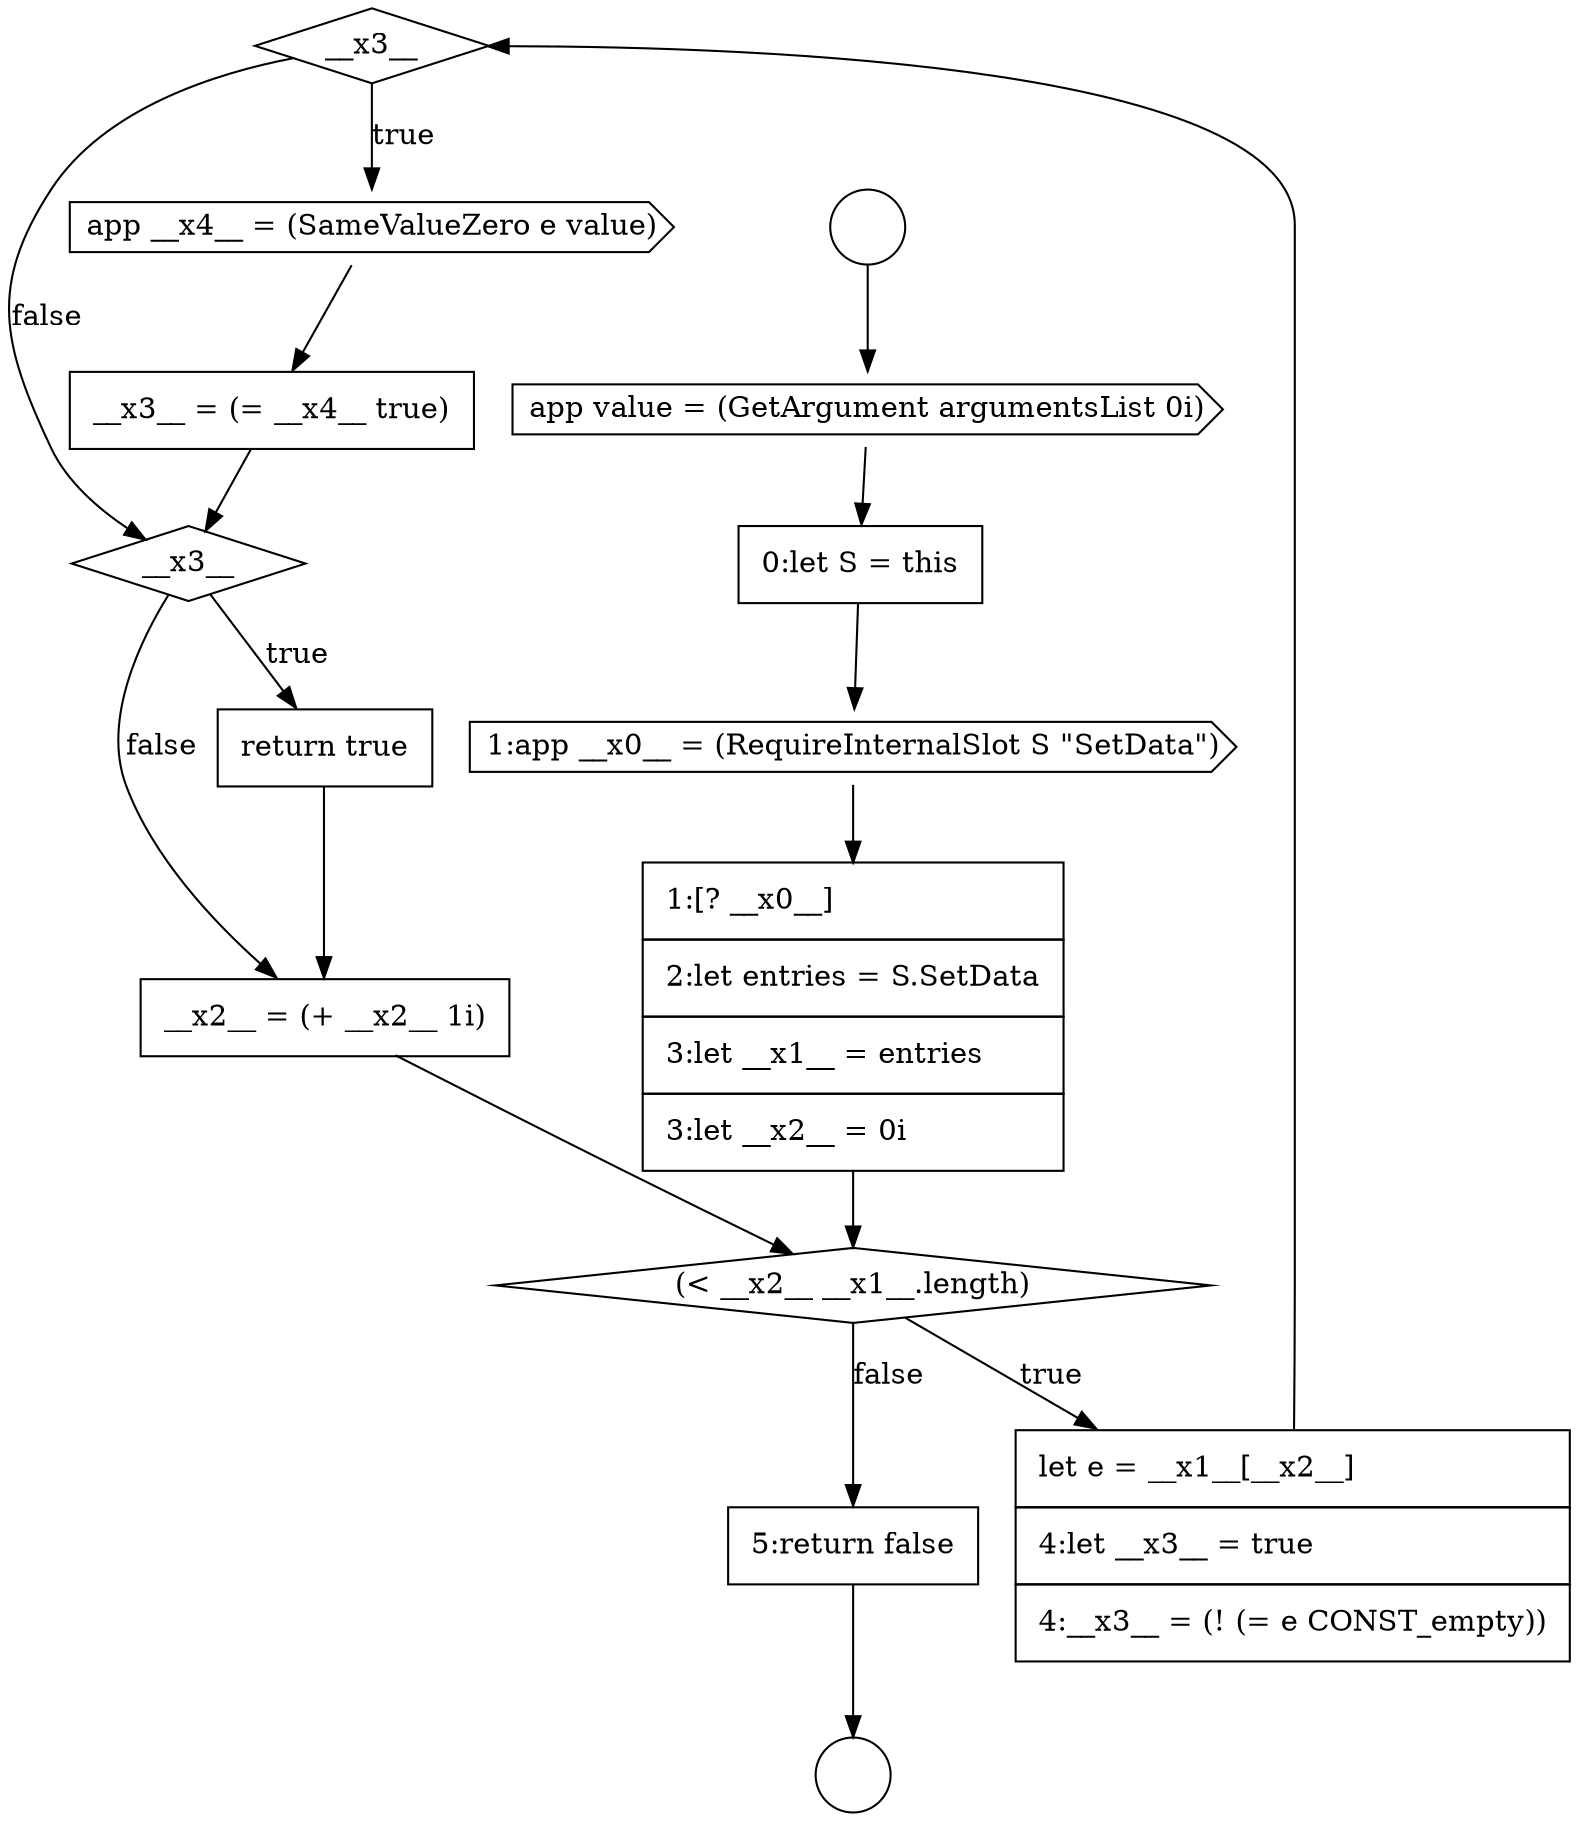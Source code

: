 digraph {
  node17257 [shape=diamond, label=<<font color="black">__x3__</font>> color="black" fillcolor="white" style=filled]
  node17254 [shape=none, margin=0, label=<<font color="black">
    <table border="0" cellborder="1" cellspacing="0" cellpadding="10">
      <tr><td align="left">1:[? __x0__]</td></tr>
      <tr><td align="left">2:let entries = S.SetData</td></tr>
      <tr><td align="left">3:let __x1__ = entries</td></tr>
      <tr><td align="left">3:let __x2__ = 0i</td></tr>
    </table>
  </font>> color="black" fillcolor="white" style=filled]
  node17260 [shape=diamond, label=<<font color="black">__x3__</font>> color="black" fillcolor="white" style=filled]
  node17263 [shape=none, margin=0, label=<<font color="black">
    <table border="0" cellborder="1" cellspacing="0" cellpadding="10">
      <tr><td align="left">5:return false</td></tr>
    </table>
  </font>> color="black" fillcolor="white" style=filled]
  node17251 [shape=cds, label=<<font color="black">app value = (GetArgument argumentsList 0i)</font>> color="black" fillcolor="white" style=filled]
  node17262 [shape=none, margin=0, label=<<font color="black">
    <table border="0" cellborder="1" cellspacing="0" cellpadding="10">
      <tr><td align="left">__x2__ = (+ __x2__ 1i)</td></tr>
    </table>
  </font>> color="black" fillcolor="white" style=filled]
  node17259 [shape=none, margin=0, label=<<font color="black">
    <table border="0" cellborder="1" cellspacing="0" cellpadding="10">
      <tr><td align="left">__x3__ = (= __x4__ true)</td></tr>
    </table>
  </font>> color="black" fillcolor="white" style=filled]
  node17252 [shape=none, margin=0, label=<<font color="black">
    <table border="0" cellborder="1" cellspacing="0" cellpadding="10">
      <tr><td align="left">0:let S = this</td></tr>
    </table>
  </font>> color="black" fillcolor="white" style=filled]
  node17256 [shape=none, margin=0, label=<<font color="black">
    <table border="0" cellborder="1" cellspacing="0" cellpadding="10">
      <tr><td align="left">let e = __x1__[__x2__]</td></tr>
      <tr><td align="left">4:let __x3__ = true</td></tr>
      <tr><td align="left">4:__x3__ = (! (= e CONST_empty))</td></tr>
    </table>
  </font>> color="black" fillcolor="white" style=filled]
  node17253 [shape=cds, label=<<font color="black">1:app __x0__ = (RequireInternalSlot S &quot;SetData&quot;)</font>> color="black" fillcolor="white" style=filled]
  node17258 [shape=cds, label=<<font color="black">app __x4__ = (SameValueZero e value)</font>> color="black" fillcolor="white" style=filled]
  node17261 [shape=none, margin=0, label=<<font color="black">
    <table border="0" cellborder="1" cellspacing="0" cellpadding="10">
      <tr><td align="left">return true</td></tr>
    </table>
  </font>> color="black" fillcolor="white" style=filled]
  node17250 [shape=circle label=" " color="black" fillcolor="white" style=filled]
  node17249 [shape=circle label=" " color="black" fillcolor="white" style=filled]
  node17255 [shape=diamond, label=<<font color="black">(&lt; __x2__ __x1__.length)</font>> color="black" fillcolor="white" style=filled]
  node17257 -> node17258 [label=<<font color="black">true</font>> color="black"]
  node17257 -> node17260 [label=<<font color="black">false</font>> color="black"]
  node17253 -> node17254 [ color="black"]
  node17260 -> node17261 [label=<<font color="black">true</font>> color="black"]
  node17260 -> node17262 [label=<<font color="black">false</font>> color="black"]
  node17256 -> node17257 [ color="black"]
  node17259 -> node17260 [ color="black"]
  node17254 -> node17255 [ color="black"]
  node17258 -> node17259 [ color="black"]
  node17263 -> node17250 [ color="black"]
  node17261 -> node17262 [ color="black"]
  node17251 -> node17252 [ color="black"]
  node17252 -> node17253 [ color="black"]
  node17262 -> node17255 [ color="black"]
  node17255 -> node17256 [label=<<font color="black">true</font>> color="black"]
  node17255 -> node17263 [label=<<font color="black">false</font>> color="black"]
  node17249 -> node17251 [ color="black"]
}
